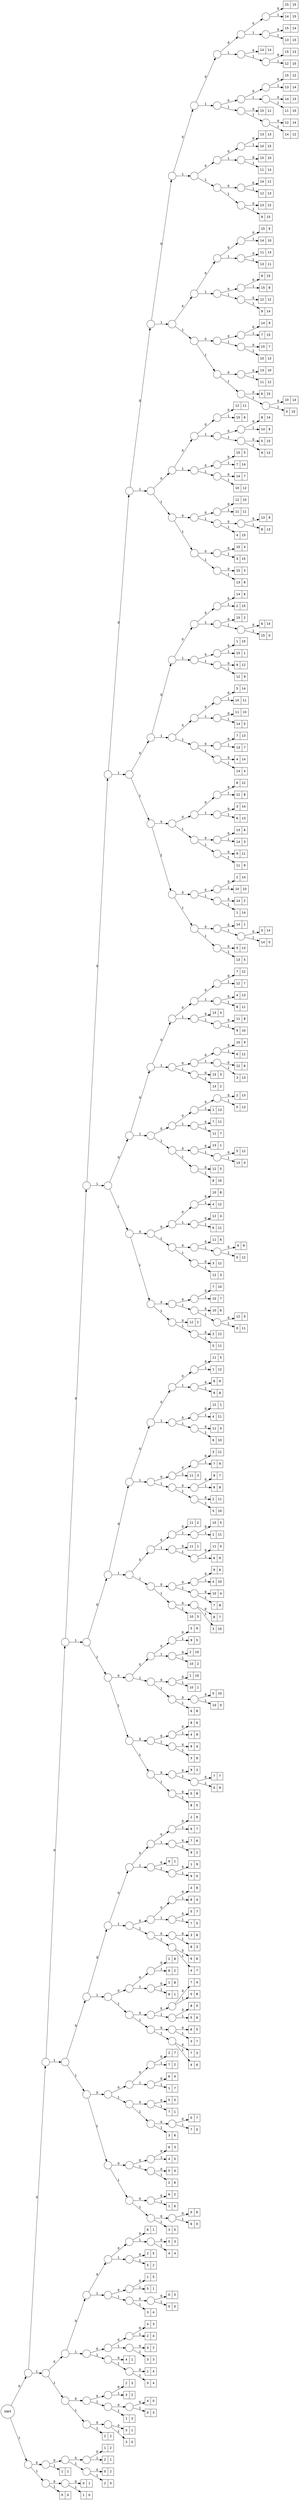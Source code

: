 digraph huffman {
  node [fontname="DejaVuSans"];
  edge [fontname="DejaVuSans"];
  margin = "0";
  rankdir = "LR";

  start [shape=circle,label="start"];
  start -> n0 [label="0"];
  start -> n1 [label="1"];
  n0 [shape=circle,label=""];
  n0 -> n00 [label="0"];
  n0 -> n01 [label="1"];
  n00 [shape=circle,label=""];
  n00 -> n000 [label="0"];
  n00 -> n001 [label="1"];
  n000 [shape=circle,label=""];
  n000 -> n0000 [label="0"];
  n000 -> n0001 [label="1"];
  n0000 [shape=circle,label=""];
  n0000 -> n00000 [label="0"];
  n0000 -> n00001 [label="1"];
  n00000 [shape=circle,label=""];
  n00000 -> n000000 [label="0"];
  n00000 -> n000001 [label="1"];
  n000000 [shape=circle,label=""];
  n000000 -> n0000000 [label="0"];
  n000000 -> n0000001 [label="1"];
  n0000000 [shape=circle,label=""];
  n0000000 -> n00000000 [label="0"];
  n0000000 -> n00000001 [label="1"];
  n00000000 [shape=circle,label=""];
  n00000000 -> n000000000 [label="0"];
  n00000000 -> n000000001 [label="1"];
  n000000000 [shape=circle,label=""];
  n000000000 -> n0000000000 [label="0"];
  n000000000 -> n0000000001 [label="1"];
  n0000000000 [shape=circle,label=""];
  n0000000000 -> n00000000000 [label="0"];
  n0000000000 -> n00000000001 [label="1"];
  n00000000000 [shape=circle,label=""];
  n00000000000 -> n000000000000 [label="0"];
  n00000000000 -> n000000000001 [label="1"];
  n000000000000 [shape=circle,label=""];
  n000000000000 -> n0000000000000 [label="0"];
  n000000000000 -> n0000000000001 [label="1"];
  n0000000000000 [shape=record,label="{15|15}"];
  n0000000000001 [shape=record,label="{14|15}"];
  n000000000001 [shape=circle,label=""];
  n000000000001 -> n0000000000010 [label="0"];
  n000000000001 -> n0000000000011 [label="1"];
  n0000000000010 [shape=record,label="{15|14}"];
  n0000000000011 [shape=record,label="{13|15}"];
  n00000000001 [shape=circle,label=""];
  n00000000001 -> n000000000010 [label="0"];
  n00000000001 -> n000000000011 [label="1"];
  n000000000010 [shape=record,label="{14|14}"];
  n000000000011 [shape=circle,label=""];
  n000000000011 -> n0000000000110 [label="0"];
  n000000000011 -> n0000000000111 [label="1"];
  n0000000000110 [shape=record,label="{15|13}"];
  n0000000000111 [shape=record,label="{12|15}"];
  n0000000001 [shape=circle,label=""];
  n0000000001 -> n00000000010 [label="0"];
  n0000000001 -> n00000000011 [label="1"];
  n00000000010 [shape=circle,label=""];
  n00000000010 -> n000000000100 [label="0"];
  n00000000010 -> n000000000101 [label="1"];
  n000000000100 [shape=circle,label=""];
  n000000000100 -> n0000000001000 [label="0"];
  n000000000100 -> n0000000001001 [label="1"];
  n0000000001000 [shape=record,label="{15|12}"];
  n0000000001001 [shape=record,label="{13|14}"];
  n000000000101 [shape=circle,label=""];
  n000000000101 -> n0000000001010 [label="0"];
  n000000000101 -> n0000000001011 [label="1"];
  n0000000001010 [shape=record,label="{14|13}"];
  n0000000001011 [shape=record,label="{11|15}"];
  n00000000011 [shape=circle,label=""];
  n00000000011 -> n000000000110 [label="0"];
  n00000000011 -> n000000000111 [label="1"];
  n000000000110 [shape=record,label="{15|11}"];
  n000000000111 [shape=circle,label=""];
  n000000000111 -> n0000000001110 [label="0"];
  n000000000111 -> n0000000001111 [label="1"];
  n0000000001110 [shape=record,label="{12|14}"];
  n0000000001111 [shape=record,label="{14|12}"];
  n000000001 [shape=circle,label=""];
  n000000001 -> n0000000010 [label="0"];
  n000000001 -> n0000000011 [label="1"];
  n0000000010 [shape=circle,label=""];
  n0000000010 -> n00000000100 [label="0"];
  n0000000010 -> n00000000101 [label="1"];
  n00000000100 [shape=circle,label=""];
  n00000000100 -> n000000001000 [label="0"];
  n00000000100 -> n000000001001 [label="1"];
  n000000001000 [shape=record,label="{13|13}"];
  n000000001001 [shape=record,label="{10|15}"];
  n00000000101 [shape=circle,label=""];
  n00000000101 -> n000000001010 [label="0"];
  n00000000101 -> n000000001011 [label="1"];
  n000000001010 [shape=record,label="{15|10}"];
  n000000001011 [shape=record,label="{11|14}"];
  n0000000011 [shape=circle,label=""];
  n0000000011 -> n00000000110 [label="0"];
  n0000000011 -> n00000000111 [label="1"];
  n00000000110 [shape=circle,label=""];
  n00000000110 -> n000000001100 [label="0"];
  n00000000110 -> n000000001101 [label="1"];
  n000000001100 [shape=record,label="{14|11}"];
  n000000001101 [shape=record,label="{12|13}"];
  n00000000111 [shape=circle,label=""];
  n00000000111 -> n000000001110 [label="0"];
  n00000000111 -> n000000001111 [label="1"];
  n000000001110 [shape=record,label="{13|12}"];
  n000000001111 [shape=record,label="{9|15}"];
  n00000001 [shape=circle,label=""];
  n00000001 -> n000000010 [label="0"];
  n00000001 -> n000000011 [label="1"];
  n000000010 [shape=circle,label=""];
  n000000010 -> n0000000100 [label="0"];
  n000000010 -> n0000000101 [label="1"];
  n0000000100 [shape=circle,label=""];
  n0000000100 -> n00000001000 [label="0"];
  n0000000100 -> n00000001001 [label="1"];
  n00000001000 [shape=circle,label=""];
  n00000001000 -> n000000010000 [label="0"];
  n00000001000 -> n000000010001 [label="1"];
  n000000010000 [shape=record,label="{15|9}"];
  n000000010001 [shape=record,label="{14|10}"];
  n00000001001 [shape=circle,label=""];
  n00000001001 -> n000000010010 [label="0"];
  n00000001001 -> n000000010011 [label="1"];
  n000000010010 [shape=record,label="{11|13}"];
  n000000010011 [shape=record,label="{13|11}"];
  n0000000101 [shape=circle,label=""];
  n0000000101 -> n00000001010 [label="0"];
  n0000000101 -> n00000001011 [label="1"];
  n00000001010 [shape=circle,label=""];
  n00000001010 -> n000000010100 [label="0"];
  n00000001010 -> n000000010101 [label="1"];
  n000000010100 [shape=record,label="{8|15}"];
  n000000010101 [shape=record,label="{15|8}"];
  n00000001011 [shape=circle,label=""];
  n00000001011 -> n000000010110 [label="0"];
  n00000001011 -> n000000010111 [label="1"];
  n000000010110 [shape=record,label="{12|12}"];
  n000000010111 [shape=record,label="{9|14}"];
  n000000011 [shape=circle,label=""];
  n000000011 -> n0000000110 [label="0"];
  n000000011 -> n0000000111 [label="1"];
  n0000000110 [shape=circle,label=""];
  n0000000110 -> n00000001100 [label="0"];
  n0000000110 -> n00000001101 [label="1"];
  n00000001100 [shape=circle,label=""];
  n00000001100 -> n000000011000 [label="0"];
  n00000001100 -> n000000011001 [label="1"];
  n000000011000 [shape=record,label="{14|9}"];
  n000000011001 [shape=record,label="{7|15}"];
  n00000001101 [shape=circle,label=""];
  n00000001101 -> n000000011010 [label="0"];
  n00000001101 -> n000000011011 [label="1"];
  n000000011010 [shape=record,label="{15|7}"];
  n000000011011 [shape=record,label="{10|13}"];
  n0000000111 [shape=circle,label=""];
  n0000000111 -> n00000001110 [label="0"];
  n0000000111 -> n00000001111 [label="1"];
  n00000001110 [shape=circle,label=""];
  n00000001110 -> n000000011100 [label="0"];
  n00000001110 -> n000000011101 [label="1"];
  n000000011100 [shape=record,label="{13|10}"];
  n000000011101 [shape=record,label="{11|12}"];
  n00000001111 [shape=circle,label=""];
  n00000001111 -> n000000011110 [label="0"];
  n00000001111 -> n000000011111 [label="1"];
  n000000011110 [shape=record,label="{6|15}"];
  n000000011111 [shape=circle,label=""];
  n000000011111 -> n0000000111110 [label="0"];
  n000000011111 -> n0000000111111 [label="1"];
  n0000000111110 [shape=record,label="{10|14}"];
  n0000000111111 [shape=record,label="{0|15}"];
  n0000001 [shape=circle,label=""];
  n0000001 -> n00000010 [label="0"];
  n0000001 -> n00000011 [label="1"];
  n00000010 [shape=circle,label=""];
  n00000010 -> n000000100 [label="0"];
  n00000010 -> n000000101 [label="1"];
  n000000100 [shape=circle,label=""];
  n000000100 -> n0000001000 [label="0"];
  n000000100 -> n0000001001 [label="1"];
  n0000001000 [shape=circle,label=""];
  n0000001000 -> n00000010000 [label="0"];
  n0000001000 -> n00000010001 [label="1"];
  n00000010000 [shape=record,label="{12|11}"];
  n00000010001 [shape=record,label="{15|6}"];
  n0000001001 [shape=circle,label=""];
  n0000001001 -> n00000010010 [label="0"];
  n0000001001 -> n00000010011 [label="1"];
  n00000010010 [shape=circle,label=""];
  n00000010010 -> n000000100100 [label="0"];
  n00000010010 -> n000000100101 [label="1"];
  n000000100100 [shape=record,label="{8|14}"];
  n000000100101 [shape=record,label="{14|8}"];
  n00000010011 [shape=circle,label=""];
  n00000010011 -> n000000100110 [label="0"];
  n00000010011 -> n000000100111 [label="1"];
  n000000100110 [shape=record,label="{5|15}"];
  n000000100111 [shape=record,label="{9|13}"];
  n000000101 [shape=circle,label=""];
  n000000101 -> n0000001010 [label="0"];
  n000000101 -> n0000001011 [label="1"];
  n0000001010 [shape=circle,label=""];
  n0000001010 -> n00000010100 [label="0"];
  n0000001010 -> n00000010101 [label="1"];
  n00000010100 [shape=record,label="{15|5}"];
  n00000010101 [shape=record,label="{7|14}"];
  n0000001011 [shape=circle,label=""];
  n0000001011 -> n00000010110 [label="0"];
  n0000001011 -> n00000010111 [label="1"];
  n00000010110 [shape=record,label="{14|7}"];
  n00000010111 [shape=record,label="{10|12}"];
  n00000011 [shape=circle,label=""];
  n00000011 -> n000000110 [label="0"];
  n00000011 -> n000000111 [label="1"];
  n000000110 [shape=circle,label=""];
  n000000110 -> n0000001100 [label="0"];
  n000000110 -> n0000001101 [label="1"];
  n0000001100 [shape=circle,label=""];
  n0000001100 -> n00000011000 [label="0"];
  n0000001100 -> n00000011001 [label="1"];
  n00000011000 [shape=record,label="{12|10}"];
  n00000011001 [shape=record,label="{11|11}"];
  n0000001101 [shape=circle,label=""];
  n0000001101 -> n00000011010 [label="0"];
  n0000001101 -> n00000011011 [label="1"];
  n00000011010 [shape=circle,label=""];
  n00000011010 -> n000000110100 [label="0"];
  n00000011010 -> n000000110101 [label="1"];
  n000000110100 [shape=record,label="{13|9}"];
  n000000110101 [shape=record,label="{8|13}"];
  n00000011011 [shape=record,label="{4|15}"];
  n000000111 [shape=circle,label=""];
  n000000111 -> n0000001110 [label="0"];
  n000000111 -> n0000001111 [label="1"];
  n0000001110 [shape=circle,label=""];
  n0000001110 -> n00000011100 [label="0"];
  n0000001110 -> n00000011101 [label="1"];
  n00000011100 [shape=record,label="{15|4}"];
  n00000011101 [shape=record,label="{3|15}"];
  n0000001111 [shape=circle,label=""];
  n0000001111 -> n00000011110 [label="0"];
  n0000001111 -> n00000011111 [label="1"];
  n00000011110 [shape=record,label="{15|3}"];
  n00000011111 [shape=record,label="{13|8}"];
  n000001 [shape=circle,label=""];
  n000001 -> n0000010 [label="0"];
  n000001 -> n0000011 [label="1"];
  n0000010 [shape=circle,label=""];
  n0000010 -> n00000100 [label="0"];
  n0000010 -> n00000101 [label="1"];
  n00000100 [shape=circle,label=""];
  n00000100 -> n000001000 [label="0"];
  n00000100 -> n000001001 [label="1"];
  n000001000 [shape=circle,label=""];
  n000001000 -> n0000010000 [label="0"];
  n000001000 -> n0000010001 [label="1"];
  n0000010000 [shape=circle,label=""];
  n0000010000 -> n00000100000 [label="0"];
  n0000010000 -> n00000100001 [label="1"];
  n00000100000 [shape=record,label="{14|6}"];
  n00000100001 [shape=record,label="{2|15}"];
  n0000010001 [shape=circle,label=""];
  n0000010001 -> n00000100010 [label="0"];
  n0000010001 -> n00000100011 [label="1"];
  n00000100010 [shape=record,label="{15|2}"];
  n00000100011 [shape=circle,label=""];
  n00000100011 -> n000001000110 [label="0"];
  n00000100011 -> n000001000111 [label="1"];
  n000001000110 [shape=record,label="{6|14}"];
  n000001000111 [shape=record,label="{15|0}"];
  n000001001 [shape=circle,label=""];
  n000001001 -> n0000010010 [label="0"];
  n000001001 -> n0000010011 [label="1"];
  n0000010010 [shape=circle,label=""];
  n0000010010 -> n00000100100 [label="0"];
  n0000010010 -> n00000100101 [label="1"];
  n00000100100 [shape=record,label="{1|15}"];
  n00000100101 [shape=record,label="{15|1}"];
  n0000010011 [shape=circle,label=""];
  n0000010011 -> n00000100110 [label="0"];
  n0000010011 -> n00000100111 [label="1"];
  n00000100110 [shape=record,label="{9|12}"];
  n00000100111 [shape=record,label="{12|9}"];
  n00000101 [shape=circle,label=""];
  n00000101 -> n000001010 [label="0"];
  n00000101 -> n000001011 [label="1"];
  n000001010 [shape=circle,label=""];
  n000001010 -> n0000010100 [label="0"];
  n000001010 -> n0000010101 [label="1"];
  n0000010100 [shape=circle,label=""];
  n0000010100 -> n00000101000 [label="0"];
  n0000010100 -> n00000101001 [label="1"];
  n00000101000 [shape=record,label="{5|14}"];
  n00000101001 [shape=record,label="{10|11}"];
  n0000010101 [shape=circle,label=""];
  n0000010101 -> n00000101010 [label="0"];
  n0000010101 -> n00000101011 [label="1"];
  n00000101010 [shape=record,label="{11|10}"];
  n00000101011 [shape=record,label="{14|5}"];
  n000001011 [shape=circle,label=""];
  n000001011 -> n0000010110 [label="0"];
  n000001011 -> n0000010111 [label="1"];
  n0000010110 [shape=circle,label=""];
  n0000010110 -> n00000101100 [label="0"];
  n0000010110 -> n00000101101 [label="1"];
  n00000101100 [shape=record,label="{7|13}"];
  n00000101101 [shape=record,label="{13|7}"];
  n0000010111 [shape=circle,label=""];
  n0000010111 -> n00000101110 [label="0"];
  n0000010111 -> n00000101111 [label="1"];
  n00000101110 [shape=record,label="{4|14}"];
  n00000101111 [shape=record,label="{14|4}"];
  n0000011 [shape=circle,label=""];
  n0000011 -> n00000110 [label="0"];
  n0000011 -> n00000111 [label="1"];
  n00000110 [shape=circle,label=""];
  n00000110 -> n000001100 [label="0"];
  n00000110 -> n000001101 [label="1"];
  n000001100 [shape=circle,label=""];
  n000001100 -> n0000011000 [label="0"];
  n000001100 -> n0000011001 [label="1"];
  n0000011000 [shape=circle,label=""];
  n0000011000 -> n00000110000 [label="0"];
  n0000011000 -> n00000110001 [label="1"];
  n00000110000 [shape=record,label="{8|12}"];
  n00000110001 [shape=record,label="{12|8}"];
  n0000011001 [shape=circle,label=""];
  n0000011001 -> n00000110010 [label="0"];
  n0000011001 -> n00000110011 [label="1"];
  n00000110010 [shape=record,label="{3|14}"];
  n00000110011 [shape=record,label="{6|13}"];
  n000001101 [shape=circle,label=""];
  n000001101 -> n0000011010 [label="0"];
  n000001101 -> n0000011011 [label="1"];
  n0000011010 [shape=circle,label=""];
  n0000011010 -> n00000110100 [label="0"];
  n0000011010 -> n00000110101 [label="1"];
  n00000110100 [shape=record,label="{13|6}"];
  n00000110101 [shape=record,label="{14|3}"];
  n0000011011 [shape=circle,label=""];
  n0000011011 -> n00000110110 [label="0"];
  n0000011011 -> n00000110111 [label="1"];
  n00000110110 [shape=record,label="{9|11}"];
  n00000110111 [shape=record,label="{11|9}"];
  n00000111 [shape=circle,label=""];
  n00000111 -> n000001110 [label="0"];
  n00000111 -> n000001111 [label="1"];
  n000001110 [shape=circle,label=""];
  n000001110 -> n0000011100 [label="0"];
  n000001110 -> n0000011101 [label="1"];
  n0000011100 [shape=circle,label=""];
  n0000011100 -> n00000111000 [label="0"];
  n0000011100 -> n00000111001 [label="1"];
  n00000111000 [shape=record,label="{2|14}"];
  n00000111001 [shape=record,label="{10|10}"];
  n0000011101 [shape=circle,label=""];
  n0000011101 -> n00000111010 [label="0"];
  n0000011101 -> n00000111011 [label="1"];
  n00000111010 [shape=record,label="{14|2}"];
  n00000111011 [shape=record,label="{1|14}"];
  n000001111 [shape=circle,label=""];
  n000001111 -> n0000011110 [label="0"];
  n000001111 -> n0000011111 [label="1"];
  n0000011110 [shape=circle,label=""];
  n0000011110 -> n00000111100 [label="0"];
  n0000011110 -> n00000111101 [label="1"];
  n00000111100 [shape=record,label="{14|1}"];
  n00000111101 [shape=circle,label=""];
  n00000111101 -> n000001111010 [label="0"];
  n00000111101 -> n000001111011 [label="1"];
  n000001111010 [shape=record,label="{0|14}"];
  n000001111011 [shape=record,label="{14|0}"];
  n0000011111 [shape=circle,label=""];
  n0000011111 -> n00000111110 [label="0"];
  n0000011111 -> n00000111111 [label="1"];
  n00000111110 [shape=record,label="{5|13}"];
  n00000111111 [shape=record,label="{13|5}"];
  n00001 [shape=circle,label=""];
  n00001 -> n000010 [label="0"];
  n00001 -> n000011 [label="1"];
  n000010 [shape=circle,label=""];
  n000010 -> n0000100 [label="0"];
  n000010 -> n0000101 [label="1"];
  n0000100 [shape=circle,label=""];
  n0000100 -> n00001000 [label="0"];
  n0000100 -> n00001001 [label="1"];
  n00001000 [shape=circle,label=""];
  n00001000 -> n000010000 [label="0"];
  n00001000 -> n000010001 [label="1"];
  n000010000 [shape=circle,label=""];
  n000010000 -> n0000100000 [label="0"];
  n000010000 -> n0000100001 [label="1"];
  n0000100000 [shape=circle,label=""];
  n0000100000 -> n00001000000 [label="0"];
  n0000100000 -> n00001000001 [label="1"];
  n00001000000 [shape=record,label="{7|12}"];
  n00001000001 [shape=record,label="{12|7}"];
  n0000100001 [shape=circle,label=""];
  n0000100001 -> n00001000010 [label="0"];
  n0000100001 -> n00001000011 [label="1"];
  n00001000010 [shape=record,label="{4|13}"];
  n00001000011 [shape=record,label="{8|11}"];
  n000010001 [shape=circle,label=""];
  n000010001 -> n0000100010 [label="0"];
  n000010001 -> n0000100011 [label="1"];
  n0000100010 [shape=record,label="{13|4}"];
  n0000100011 [shape=circle,label=""];
  n0000100011 -> n00001000110 [label="0"];
  n0000100011 -> n00001000111 [label="1"];
  n00001000110 [shape=record,label="{11|8}"];
  n00001000111 [shape=record,label="{9|10}"];
  n00001001 [shape=circle,label=""];
  n00001001 -> n000010010 [label="0"];
  n00001001 -> n000010011 [label="1"];
  n000010010 [shape=circle,label=""];
  n000010010 -> n0000100100 [label="0"];
  n000010010 -> n0000100101 [label="1"];
  n0000100100 [shape=circle,label=""];
  n0000100100 -> n00001001000 [label="0"];
  n0000100100 -> n00001001001 [label="1"];
  n00001001000 [shape=record,label="{10|9}"];
  n00001001001 [shape=record,label="{6|12}"];
  n0000100101 [shape=circle,label=""];
  n0000100101 -> n00001001010 [label="0"];
  n0000100101 -> n00001001011 [label="1"];
  n00001001010 [shape=record,label="{12|6}"];
  n00001001011 [shape=record,label="{3|13}"];
  n000010011 [shape=circle,label=""];
  n000010011 -> n0000100110 [label="0"];
  n000010011 -> n0000100111 [label="1"];
  n0000100110 [shape=record,label="{13|3}"];
  n0000100111 [shape=record,label="{13|2}"];
  n0000101 [shape=circle,label=""];
  n0000101 -> n00001010 [label="0"];
  n0000101 -> n00001011 [label="1"];
  n00001010 [shape=circle,label=""];
  n00001010 -> n000010100 [label="0"];
  n00001010 -> n000010101 [label="1"];
  n000010100 [shape=circle,label=""];
  n000010100 -> n0000101000 [label="0"];
  n000010100 -> n0000101001 [label="1"];
  n0000101000 [shape=circle,label=""];
  n0000101000 -> n00001010000 [label="0"];
  n0000101000 -> n00001010001 [label="1"];
  n00001010000 [shape=record,label="{2|13}"];
  n00001010001 [shape=record,label="{0|13}"];
  n0000101001 [shape=record,label="{1|13}"];
  n000010101 [shape=circle,label=""];
  n000010101 -> n0000101010 [label="0"];
  n000010101 -> n0000101011 [label="1"];
  n0000101010 [shape=record,label="{7|11}"];
  n0000101011 [shape=record,label="{11|7}"];
  n00001011 [shape=circle,label=""];
  n00001011 -> n000010110 [label="0"];
  n00001011 -> n000010111 [label="1"];
  n000010110 [shape=circle,label=""];
  n000010110 -> n0000101100 [label="0"];
  n000010110 -> n0000101101 [label="1"];
  n0000101100 [shape=record,label="{13|1}"];
  n0000101101 [shape=circle,label=""];
  n0000101101 -> n00001011010 [label="0"];
  n0000101101 -> n00001011011 [label="1"];
  n00001011010 [shape=record,label="{5|12}"];
  n00001011011 [shape=record,label="{13|0}"];
  n000010111 [shape=circle,label=""];
  n000010111 -> n0000101110 [label="0"];
  n000010111 -> n0000101111 [label="1"];
  n0000101110 [shape=record,label="{12|5}"];
  n0000101111 [shape=record,label="{8|10}"];
  n000011 [shape=circle,label=""];
  n000011 -> n0000110 [label="0"];
  n000011 -> n0000111 [label="1"];
  n0000110 [shape=circle,label=""];
  n0000110 -> n00001100 [label="0"];
  n0000110 -> n00001101 [label="1"];
  n00001100 [shape=circle,label=""];
  n00001100 -> n000011000 [label="0"];
  n00001100 -> n000011001 [label="1"];
  n000011000 [shape=circle,label=""];
  n000011000 -> n0000110000 [label="0"];
  n000011000 -> n0000110001 [label="1"];
  n0000110000 [shape=record,label="{10|8}"];
  n0000110001 [shape=record,label="{4|12}"];
  n000011001 [shape=circle,label=""];
  n000011001 -> n0000110010 [label="0"];
  n000011001 -> n0000110011 [label="1"];
  n0000110010 [shape=record,label="{12|4}"];
  n0000110011 [shape=record,label="{6|11}"];
  n00001101 [shape=circle,label=""];
  n00001101 -> n000011010 [label="0"];
  n00001101 -> n000011011 [label="1"];
  n000011010 [shape=circle,label=""];
  n000011010 -> n0000110100 [label="0"];
  n000011010 -> n0000110101 [label="1"];
  n0000110100 [shape=record,label="{11|6}"];
  n0000110101 [shape=circle,label=""];
  n0000110101 -> n00001101010 [label="0"];
  n0000110101 -> n00001101011 [label="1"];
  n00001101010 [shape=record,label="{9|9}"];
  n00001101011 [shape=record,label="{0|12}"];
  n000011011 [shape=circle,label=""];
  n000011011 -> n0000110110 [label="0"];
  n000011011 -> n0000110111 [label="1"];
  n0000110110 [shape=record,label="{3|12}"];
  n0000110111 [shape=record,label="{12|3}"];
  n0000111 [shape=circle,label=""];
  n0000111 -> n00001110 [label="0"];
  n0000111 -> n00001111 [label="1"];
  n00001110 [shape=circle,label=""];
  n00001110 -> n000011100 [label="0"];
  n00001110 -> n000011101 [label="1"];
  n000011100 [shape=circle,label=""];
  n000011100 -> n0000111000 [label="0"];
  n000011100 -> n0000111001 [label="1"];
  n0000111000 [shape=record,label="{7|10}"];
  n0000111001 [shape=record,label="{10|7}"];
  n000011101 [shape=circle,label=""];
  n000011101 -> n0000111010 [label="0"];
  n000011101 -> n0000111011 [label="1"];
  n0000111010 [shape=record,label="{10|6}"];
  n0000111011 [shape=circle,label=""];
  n0000111011 -> n00001110110 [label="0"];
  n0000111011 -> n00001110111 [label="1"];
  n00001110110 [shape=record,label="{12|0}"];
  n00001110111 [shape=record,label="{0|11}"];
  n00001111 [shape=circle,label=""];
  n00001111 -> n000011110 [label="0"];
  n00001111 -> n000011111 [label="1"];
  n000011110 [shape=record,label="{12|2}"];
  n000011111 [shape=circle,label=""];
  n000011111 -> n0000111110 [label="0"];
  n000011111 -> n0000111111 [label="1"];
  n0000111110 [shape=record,label="{2|12}"];
  n0000111111 [shape=record,label="{5|11}"];
  n0001 [shape=circle,label=""];
  n0001 -> n00010 [label="0"];
  n0001 -> n00011 [label="1"];
  n00010 [shape=circle,label=""];
  n00010 -> n000100 [label="0"];
  n00010 -> n000101 [label="1"];
  n000100 [shape=circle,label=""];
  n000100 -> n0001000 [label="0"];
  n000100 -> n0001001 [label="1"];
  n0001000 [shape=circle,label=""];
  n0001000 -> n00010000 [label="0"];
  n0001000 -> n00010001 [label="1"];
  n00010000 [shape=circle,label=""];
  n00010000 -> n000100000 [label="0"];
  n00010000 -> n000100001 [label="1"];
  n000100000 [shape=circle,label=""];
  n000100000 -> n0001000000 [label="0"];
  n000100000 -> n0001000001 [label="1"];
  n0001000000 [shape=record,label="{11|5}"];
  n0001000001 [shape=record,label="{1|12}"];
  n000100001 [shape=circle,label=""];
  n000100001 -> n0001000010 [label="0"];
  n000100001 -> n0001000011 [label="1"];
  n0001000010 [shape=record,label="{8|9}"];
  n0001000011 [shape=record,label="{9|8}"];
  n00010001 [shape=circle,label=""];
  n00010001 -> n000100010 [label="0"];
  n00010001 -> n000100011 [label="1"];
  n000100010 [shape=circle,label=""];
  n000100010 -> n0001000100 [label="0"];
  n000100010 -> n0001000101 [label="1"];
  n0001000100 [shape=record,label="{12|1}"];
  n0001000101 [shape=record,label="{4|11}"];
  n000100011 [shape=circle,label=""];
  n000100011 -> n0001000110 [label="0"];
  n000100011 -> n0001000111 [label="1"];
  n0001000110 [shape=record,label="{11|4}"];
  n0001000111 [shape=record,label="{6|10}"];
  n0001001 [shape=circle,label=""];
  n0001001 -> n00010010 [label="0"];
  n0001001 -> n00010011 [label="1"];
  n00010010 [shape=circle,label=""];
  n00010010 -> n000100100 [label="0"];
  n00010010 -> n000100101 [label="1"];
  n000100100 [shape=circle,label=""];
  n000100100 -> n0001001000 [label="0"];
  n000100100 -> n0001001001 [label="1"];
  n0001001000 [shape=record,label="{3|11}"];
  n0001001001 [shape=record,label="{7|9}"];
  n000100101 [shape=record,label="{11|3}"];
  n00010011 [shape=circle,label=""];
  n00010011 -> n000100110 [label="0"];
  n00010011 -> n000100111 [label="1"];
  n000100110 [shape=circle,label=""];
  n000100110 -> n0001001100 [label="0"];
  n000100110 -> n0001001101 [label="1"];
  n0001001100 [shape=record,label="{9|7}"];
  n0001001101 [shape=record,label="{8|8}"];
  n000100111 [shape=circle,label=""];
  n000100111 -> n0001001110 [label="0"];
  n000100111 -> n0001001111 [label="1"];
  n0001001110 [shape=record,label="{2|11}"];
  n0001001111 [shape=record,label="{5|10}"];
  n000101 [shape=circle,label=""];
  n000101 -> n0001010 [label="0"];
  n000101 -> n0001011 [label="1"];
  n0001010 [shape=circle,label=""];
  n0001010 -> n00010100 [label="0"];
  n0001010 -> n00010101 [label="1"];
  n00010100 [shape=circle,label=""];
  n00010100 -> n000101000 [label="0"];
  n00010100 -> n000101001 [label="1"];
  n000101000 [shape=record,label="{11|2}"];
  n000101001 [shape=circle,label=""];
  n000101001 -> n0001010010 [label="0"];
  n000101001 -> n0001010011 [label="1"];
  n0001010010 [shape=record,label="{10|5}"];
  n0001010011 [shape=record,label="{1|11}"];
  n00010101 [shape=circle,label=""];
  n00010101 -> n000101010 [label="0"];
  n00010101 -> n000101011 [label="1"];
  n000101010 [shape=record,label="{11|1}"];
  n000101011 [shape=circle,label=""];
  n000101011 -> n0001010110 [label="0"];
  n000101011 -> n0001010111 [label="1"];
  n0001010110 [shape=record,label="{11|0}"];
  n0001010111 [shape=record,label="{6|9}"];
  n0001011 [shape=circle,label=""];
  n0001011 -> n00010110 [label="0"];
  n0001011 -> n00010111 [label="1"];
  n00010110 [shape=circle,label=""];
  n00010110 -> n000101100 [label="0"];
  n00010110 -> n000101101 [label="1"];
  n000101100 [shape=circle,label=""];
  n000101100 -> n0001011000 [label="0"];
  n000101100 -> n0001011001 [label="1"];
  n0001011000 [shape=record,label="{9|6}"];
  n0001011001 [shape=record,label="{4|10}"];
  n000101101 [shape=circle,label=""];
  n000101101 -> n0001011010 [label="0"];
  n000101101 -> n0001011011 [label="1"];
  n0001011010 [shape=record,label="{10|4}"];
  n0001011011 [shape=record,label="{7|8}"];
  n00010111 [shape=circle,label=""];
  n00010111 -> n000101110 [label="0"];
  n00010111 -> n000101111 [label="1"];
  n000101110 [shape=circle,label=""];
  n000101110 -> n0001011100 [label="0"];
  n000101110 -> n0001011101 [label="1"];
  n0001011100 [shape=record,label="{8|7}"];
  n0001011101 [shape=record,label="{3|10}"];
  n000101111 [shape=record,label="{10|3}"];
  n00011 [shape=circle,label=""];
  n00011 -> n000110 [label="0"];
  n00011 -> n000111 [label="1"];
  n000110 [shape=circle,label=""];
  n000110 -> n0001100 [label="0"];
  n000110 -> n0001101 [label="1"];
  n0001100 [shape=circle,label=""];
  n0001100 -> n00011000 [label="0"];
  n0001100 -> n00011001 [label="1"];
  n00011000 [shape=circle,label=""];
  n00011000 -> n000110000 [label="0"];
  n00011000 -> n000110001 [label="1"];
  n000110000 [shape=record,label="{5|9}"];
  n000110001 [shape=record,label="{9|5}"];
  n00011001 [shape=circle,label=""];
  n00011001 -> n000110010 [label="0"];
  n00011001 -> n000110011 [label="1"];
  n000110010 [shape=record,label="{2|10}"];
  n000110011 [shape=record,label="{10|2}"];
  n0001101 [shape=circle,label=""];
  n0001101 -> n00011010 [label="0"];
  n0001101 -> n00011011 [label="1"];
  n00011010 [shape=circle,label=""];
  n00011010 -> n000110100 [label="0"];
  n00011010 -> n000110101 [label="1"];
  n000110100 [shape=record,label="{1|10}"];
  n000110101 [shape=record,label="{10|1}"];
  n00011011 [shape=circle,label=""];
  n00011011 -> n000110110 [label="0"];
  n00011011 -> n000110111 [label="1"];
  n000110110 [shape=circle,label=""];
  n000110110 -> n0001101100 [label="0"];
  n000110110 -> n0001101101 [label="1"];
  n0001101100 [shape=record,label="{0|10}"];
  n0001101101 [shape=record,label="{10|0}"];
  n000110111 [shape=record,label="{6|8}"];
  n000111 [shape=circle,label=""];
  n000111 -> n0001110 [label="0"];
  n000111 -> n0001111 [label="1"];
  n0001110 [shape=circle,label=""];
  n0001110 -> n00011100 [label="0"];
  n0001110 -> n00011101 [label="1"];
  n00011100 [shape=circle,label=""];
  n00011100 -> n000111000 [label="0"];
  n00011100 -> n000111001 [label="1"];
  n000111000 [shape=record,label="{8|6}"];
  n000111001 [shape=record,label="{4|9}"];
  n00011101 [shape=circle,label=""];
  n00011101 -> n000111010 [label="0"];
  n00011101 -> n000111011 [label="1"];
  n000111010 [shape=record,label="{9|4}"];
  n000111011 [shape=record,label="{3|9}"];
  n0001111 [shape=circle,label=""];
  n0001111 -> n00011110 [label="0"];
  n0001111 -> n00011111 [label="1"];
  n00011110 [shape=circle,label=""];
  n00011110 -> n000111100 [label="0"];
  n00011110 -> n000111101 [label="1"];
  n000111100 [shape=record,label="{9|3}"];
  n000111101 [shape=circle,label=""];
  n000111101 -> n0001111010 [label="0"];
  n000111101 -> n0001111011 [label="1"];
  n0001111010 [shape=record,label="{7|7}"];
  n0001111011 [shape=record,label="{0|9}"];
  n00011111 [shape=circle,label=""];
  n00011111 -> n000111110 [label="0"];
  n00011111 -> n000111111 [label="1"];
  n000111110 [shape=record,label="{5|8}"];
  n000111111 [shape=record,label="{8|5}"];
  n001 [shape=circle,label=""];
  n001 -> n0010 [label="0"];
  n001 -> n0011 [label="1"];
  n0010 [shape=circle,label=""];
  n0010 -> n00100 [label="0"];
  n0010 -> n00101 [label="1"];
  n00100 [shape=circle,label=""];
  n00100 -> n001000 [label="0"];
  n00100 -> n001001 [label="1"];
  n001000 [shape=circle,label=""];
  n001000 -> n0010000 [label="0"];
  n001000 -> n0010001 [label="1"];
  n0010000 [shape=circle,label=""];
  n0010000 -> n00100000 [label="0"];
  n0010000 -> n00100001 [label="1"];
  n00100000 [shape=circle,label=""];
  n00100000 -> n001000000 [label="0"];
  n00100000 -> n001000001 [label="1"];
  n001000000 [shape=record,label="{2|9}"];
  n001000001 [shape=record,label="{6|7}"];
  n00100001 [shape=circle,label=""];
  n00100001 -> n001000010 [label="0"];
  n00100001 -> n001000011 [label="1"];
  n001000010 [shape=record,label="{7|6}"];
  n001000011 [shape=record,label="{9|2}"];
  n0010001 [shape=circle,label=""];
  n0010001 -> n00100010 [label="0"];
  n0010001 -> n00100011 [label="1"];
  n00100010 [shape=record,label="{9|1}"];
  n00100011 [shape=circle,label=""];
  n00100011 -> n001000110 [label="0"];
  n00100011 -> n001000111 [label="1"];
  n001000110 [shape=record,label="{1|9}"];
  n001000111 [shape=record,label="{9|0}"];
  n001001 [shape=circle,label=""];
  n001001 -> n0010010 [label="0"];
  n001001 -> n0010011 [label="1"];
  n0010010 [shape=circle,label=""];
  n0010010 -> n00100100 [label="0"];
  n0010010 -> n00100101 [label="1"];
  n00100100 [shape=circle,label=""];
  n00100100 -> n001001000 [label="0"];
  n00100100 -> n001001001 [label="1"];
  n001001000 [shape=record,label="{4|8}"];
  n001001001 [shape=record,label="{8|4}"];
  n00100101 [shape=circle,label=""];
  n00100101 -> n001001010 [label="0"];
  n00100101 -> n001001011 [label="1"];
  n001001010 [shape=record,label="{5|7}"];
  n001001011 [shape=record,label="{7|5}"];
  n0010011 [shape=circle,label=""];
  n0010011 -> n00100110 [label="0"];
  n0010011 -> n00100111 [label="1"];
  n00100110 [shape=circle,label=""];
  n00100110 -> n001001100 [label="0"];
  n00100110 -> n001001101 [label="1"];
  n001001100 [shape=record,label="{3|8}"];
  n001001101 [shape=record,label="{8|3}"];
  n00100111 [shape=circle,label=""];
  n00100111 -> n001001110 [label="0"];
  n00100111 -> n001001111 [label="1"];
  n001001110 [shape=record,label="{6|6}"];
  n001001111 [shape=record,label="{4|7}"];
  n00101 [shape=circle,label=""];
  n00101 -> n001010 [label="0"];
  n00101 -> n001011 [label="1"];
  n001010 [shape=circle,label=""];
  n001010 -> n0010100 [label="0"];
  n001010 -> n0010101 [label="1"];
  n0010100 [shape=circle,label=""];
  n0010100 -> n00101000 [label="0"];
  n0010100 -> n00101001 [label="1"];
  n00101000 [shape=record,label="{2|8}"];
  n00101001 [shape=record,label="{8|2}"];
  n0010101 [shape=circle,label=""];
  n0010101 -> n00101010 [label="0"];
  n0010101 -> n00101011 [label="1"];
  n00101010 [shape=record,label="{1|8}"];
  n00101011 [shape=record,label="{8|1}"];
  n001011 [shape=circle,label=""];
  n001011 -> n0010110 [label="0"];
  n001011 -> n0010111 [label="1"];
  n0010110 [shape=circle,label=""];
  n0010110 -> n00101100 [label="0"];
  n0010110 -> n00101101 [label="1"];
  n00101100 [shape=circle,label=""];
  n00101100 -> n001011000 [label="0"];
  n00101100 -> n001011001 [label="1"];
  n001011000 [shape=record,label="{7|4}"];
  n001011001 [shape=record,label="{0|8}"];
  n00101101 [shape=circle,label=""];
  n00101101 -> n001011010 [label="0"];
  n00101101 -> n001011011 [label="1"];
  n001011010 [shape=record,label="{8|0}"];
  n001011011 [shape=record,label="{5|6}"];
  n0010111 [shape=circle,label=""];
  n0010111 -> n00101110 [label="0"];
  n0010111 -> n00101111 [label="1"];
  n00101110 [shape=circle,label=""];
  n00101110 -> n001011100 [label="0"];
  n00101110 -> n001011101 [label="1"];
  n001011100 [shape=record,label="{6|5}"];
  n001011101 [shape=record,label="{3|7}"];
  n00101111 [shape=circle,label=""];
  n00101111 -> n001011110 [label="0"];
  n00101111 -> n001011111 [label="1"];
  n001011110 [shape=record,label="{7|3}"];
  n001011111 [shape=record,label="{4|6}"];
  n0011 [shape=circle,label=""];
  n0011 -> n00110 [label="0"];
  n0011 -> n00111 [label="1"];
  n00110 [shape=circle,label=""];
  n00110 -> n001100 [label="0"];
  n00110 -> n001101 [label="1"];
  n001100 [shape=circle,label=""];
  n001100 -> n0011000 [label="0"];
  n001100 -> n0011001 [label="1"];
  n0011000 [shape=circle,label=""];
  n0011000 -> n00110000 [label="0"];
  n0011000 -> n00110001 [label="1"];
  n00110000 [shape=record,label="{2|7}"];
  n00110001 [shape=record,label="{7|2}"];
  n0011001 [shape=circle,label=""];
  n0011001 -> n00110010 [label="0"];
  n0011001 -> n00110011 [label="1"];
  n00110010 [shape=record,label="{6|4}"];
  n00110011 [shape=record,label="{1|7}"];
  n001101 [shape=circle,label=""];
  n001101 -> n0011010 [label="0"];
  n001101 -> n0011011 [label="1"];
  n0011010 [shape=circle,label=""];
  n0011010 -> n00110100 [label="0"];
  n0011010 -> n00110101 [label="1"];
  n00110100 [shape=record,label="{5|5}"];
  n00110101 [shape=record,label="{7|1}"];
  n0011011 [shape=circle,label=""];
  n0011011 -> n00110110 [label="0"];
  n0011011 -> n00110111 [label="1"];
  n00110110 [shape=circle,label=""];
  n00110110 -> n001101100 [label="0"];
  n00110110 -> n001101101 [label="1"];
  n001101100 [shape=record,label="{0|7}"];
  n001101101 [shape=record,label="{7|0}"];
  n00110111 [shape=record,label="{3|6}"];
  n00111 [shape=circle,label=""];
  n00111 -> n001110 [label="0"];
  n00111 -> n001111 [label="1"];
  n001110 [shape=circle,label=""];
  n001110 -> n0011100 [label="0"];
  n001110 -> n0011101 [label="1"];
  n0011100 [shape=circle,label=""];
  n0011100 -> n00111000 [label="0"];
  n0011100 -> n00111001 [label="1"];
  n00111000 [shape=record,label="{6|3}"];
  n00111001 [shape=record,label="{4|5}"];
  n0011101 [shape=circle,label=""];
  n0011101 -> n00111010 [label="0"];
  n0011101 -> n00111011 [label="1"];
  n00111010 [shape=record,label="{5|4}"];
  n00111011 [shape=record,label="{2|6}"];
  n001111 [shape=circle,label=""];
  n001111 -> n0011110 [label="0"];
  n001111 -> n0011111 [label="1"];
  n0011110 [shape=circle,label=""];
  n0011110 -> n00111100 [label="0"];
  n0011110 -> n00111101 [label="1"];
  n00111100 [shape=record,label="{6|2}"];
  n00111101 [shape=record,label="{1|6}"];
  n0011111 [shape=circle,label=""];
  n0011111 -> n00111110 [label="0"];
  n0011111 -> n00111111 [label="1"];
  n00111110 [shape=circle,label=""];
  n00111110 -> n001111100 [label="0"];
  n00111110 -> n001111101 [label="1"];
  n001111100 [shape=record,label="{0|6}"];
  n001111101 [shape=record,label="{6|0}"];
  n00111111 [shape=record,label="{3|5}"];
  n01 [shape=circle,label=""];
  n01 -> n010 [label="0"];
  n01 -> n011 [label="1"];
  n010 [shape=circle,label=""];
  n010 -> n0100 [label="0"];
  n010 -> n0101 [label="1"];
  n0100 [shape=circle,label=""];
  n0100 -> n01000 [label="0"];
  n0100 -> n01001 [label="1"];
  n01000 [shape=circle,label=""];
  n01000 -> n010000 [label="0"];
  n01000 -> n010001 [label="1"];
  n010000 [shape=circle,label=""];
  n010000 -> n0100000 [label="0"];
  n010000 -> n0100001 [label="1"];
  n0100000 [shape=record,label="{6|1}"];
  n0100001 [shape=circle,label=""];
  n0100001 -> n01000010 [label="0"];
  n0100001 -> n01000011 [label="1"];
  n01000010 [shape=record,label="{5|3}"];
  n01000011 [shape=record,label="{4|4}"];
  n010001 [shape=circle,label=""];
  n010001 -> n0100010 [label="0"];
  n010001 -> n0100011 [label="1"];
  n0100010 [shape=record,label="{2|5}"];
  n0100011 [shape=record,label="{5|2}"];
  n01001 [shape=circle,label=""];
  n01001 -> n010010 [label="0"];
  n01001 -> n010011 [label="1"];
  n010010 [shape=circle,label=""];
  n010010 -> n0100100 [label="0"];
  n010010 -> n0100101 [label="1"];
  n0100100 [shape=record,label="{1|5}"];
  n0100101 [shape=record,label="{5|1}"];
  n010011 [shape=circle,label=""];
  n010011 -> n0100110 [label="0"];
  n010011 -> n0100111 [label="1"];
  n0100110 [shape=circle,label=""];
  n0100110 -> n01001100 [label="0"];
  n0100110 -> n01001101 [label="1"];
  n01001100 [shape=record,label="{0|5}"];
  n01001101 [shape=record,label="{5|0}"];
  n0100111 [shape=record,label="{3|4}"];
  n0101 [shape=circle,label=""];
  n0101 -> n01010 [label="0"];
  n0101 -> n01011 [label="1"];
  n01010 [shape=circle,label=""];
  n01010 -> n010100 [label="0"];
  n01010 -> n010101 [label="1"];
  n010100 [shape=circle,label=""];
  n010100 -> n0101000 [label="0"];
  n010100 -> n0101001 [label="1"];
  n0101000 [shape=record,label="{4|3}"];
  n0101001 [shape=record,label="{2|4}"];
  n010101 [shape=circle,label=""];
  n010101 -> n0101010 [label="0"];
  n010101 -> n0101011 [label="1"];
  n0101010 [shape=record,label="{4|2}"];
  n0101011 [shape=record,label="{3|3}"];
  n01011 [shape=circle,label=""];
  n01011 -> n010110 [label="0"];
  n01011 -> n010111 [label="1"];
  n010110 [shape=record,label="{4|1}"];
  n010111 [shape=circle,label=""];
  n010111 -> n0101110 [label="0"];
  n010111 -> n0101111 [label="1"];
  n0101110 [shape=record,label="{1|4}"];
  n0101111 [shape=record,label="{0|4}"];
  n011 [shape=circle,label=""];
  n011 -> n0110 [label="0"];
  n011 -> n0111 [label="1"];
  n0110 [shape=circle,label=""];
  n0110 -> n01100 [label="0"];
  n0110 -> n01101 [label="1"];
  n01100 [shape=circle,label=""];
  n01100 -> n011000 [label="0"];
  n01100 -> n011001 [label="1"];
  n011000 [shape=record,label="{2|3}"];
  n011001 [shape=record,label="{3|2}"];
  n01101 [shape=circle,label=""];
  n01101 -> n011010 [label="0"];
  n01101 -> n011011 [label="1"];
  n011010 [shape=circle,label=""];
  n011010 -> n0110100 [label="0"];
  n011010 -> n0110101 [label="1"];
  n0110100 [shape=record,label="{4|0}"];
  n0110101 [shape=record,label="{0|3}"];
  n011011 [shape=record,label="{1|3}"];
  n0111 [shape=circle,label=""];
  n0111 -> n01110 [label="0"];
  n0111 -> n01111 [label="1"];
  n01110 [shape=circle,label=""];
  n01110 -> n011100 [label="0"];
  n01110 -> n011101 [label="1"];
  n011100 [shape=record,label="{3|1}"];
  n011101 [shape=record,label="{3|0}"];
  n01111 [shape=record,label="{2|2}"];
  n1 [shape=circle,label=""];
  n1 -> n10 [label="0"];
  n1 -> n11 [label="1"];
  n10 [shape=circle,label=""];
  n10 -> n100 [label="0"];
  n10 -> n101 [label="1"];
  n100 [shape=circle,label=""];
  n100 -> n1000 [label="0"];
  n100 -> n1001 [label="1"];
  n1000 [shape=circle,label=""];
  n1000 -> n10000 [label="0"];
  n1000 -> n10001 [label="1"];
  n10000 [shape=record,label="{1|2}"];
  n10001 [shape=record,label="{2|1}"];
  n1001 [shape=circle,label=""];
  n1001 -> n10010 [label="0"];
  n1001 -> n10011 [label="1"];
  n10010 [shape=record,label="{0|2}"];
  n10011 [shape=record,label="{2|0}"];
  n101 [shape=record,label="{1|1}"];
  n11 [shape=circle,label=""];
  n11 -> n110 [label="0"];
  n11 -> n111 [label="1"];
  n110 [shape=circle,label=""];
  n110 -> n1100 [label="0"];
  n110 -> n1101 [label="1"];
  n1100 [shape=record,label="{0|1}"];
  n1101 [shape=record,label="{1|0}"];
  n111 [shape=record,label="{0|0}"];
}
